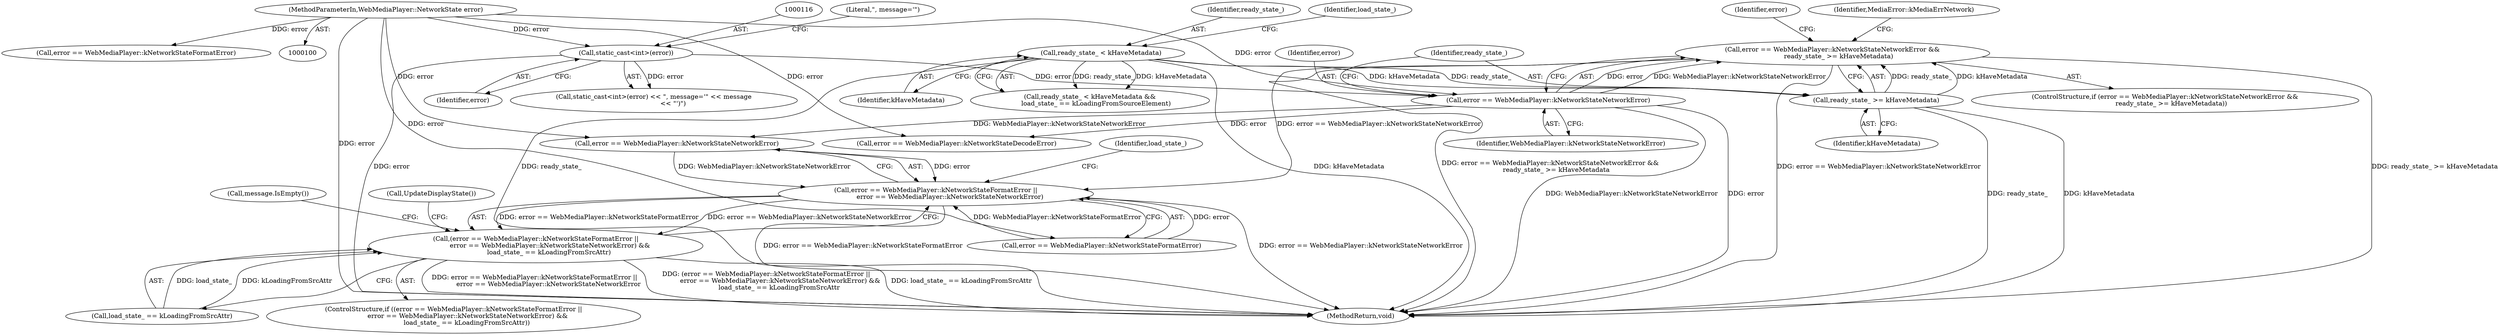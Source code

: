 digraph "1_Chrome_4504a474c069d07104237d0c03bfce7b29a42de6_0@API" {
"1000176" [label="(Call,error == WebMediaPlayer::kNetworkStateNetworkError &&\n      ready_state_ >= kHaveMetadata)"];
"1000177" [label="(Call,error == WebMediaPlayer::kNetworkStateNetworkError)"];
"1000115" [label="(Call,static_cast<int>(error))"];
"1000101" [label="(MethodParameterIn,WebMediaPlayer::NetworkState error)"];
"1000180" [label="(Call,ready_state_ >= kHaveMetadata)"];
"1000126" [label="(Call,ready_state_ < kHaveMetadata)"];
"1000201" [label="(Call,error == WebMediaPlayer::kNetworkStateFormatError ||\n              error == WebMediaPlayer::kNetworkStateNetworkError)"];
"1000200" [label="(Call,(error == WebMediaPlayer::kNetworkStateFormatError ||\n              error == WebMediaPlayer::kNetworkStateNetworkError) &&\n             load_state_ == kLoadingFromSrcAttr)"];
"1000182" [label="(Identifier,kHaveMetadata)"];
"1000175" [label="(ControlStructure,if (error == WebMediaPlayer::kNetworkStateNetworkError &&\n      ready_state_ >= kHaveMetadata))"];
"1000126" [label="(Call,ready_state_ < kHaveMetadata)"];
"1000128" [label="(Identifier,kHaveMetadata)"];
"1000191" [label="(Identifier,error)"];
"1000186" [label="(Identifier,MediaError::kMediaErrNetwork)"];
"1000177" [label="(Call,error == WebMediaPlayer::kNetworkStateNetworkError)"];
"1000130" [label="(Identifier,load_state_)"];
"1000180" [label="(Call,ready_state_ >= kHaveMetadata)"];
"1000205" [label="(Call,error == WebMediaPlayer::kNetworkStateNetworkError)"];
"1000117" [label="(Identifier,error)"];
"1000213" [label="(Call,message.IsEmpty())"];
"1000190" [label="(Call,error == WebMediaPlayer::kNetworkStateDecodeError)"];
"1000101" [label="(MethodParameterIn,WebMediaPlayer::NetworkState error)"];
"1000119" [label="(Literal,\", message='\")"];
"1000200" [label="(Call,(error == WebMediaPlayer::kNetworkStateFormatError ||\n              error == WebMediaPlayer::kNetworkStateNetworkError) &&\n             load_state_ == kLoadingFromSrcAttr)"];
"1000178" [label="(Identifier,error)"];
"1000125" [label="(Call,ready_state_ < kHaveMetadata &&\n      load_state_ == kLoadingFromSourceElement)"];
"1000127" [label="(Identifier,ready_state_)"];
"1000228" [label="(MethodReturn,void)"];
"1000202" [label="(Call,error == WebMediaPlayer::kNetworkStateFormatError)"];
"1000201" [label="(Call,error == WebMediaPlayer::kNetworkStateFormatError ||\n              error == WebMediaPlayer::kNetworkStateNetworkError)"];
"1000115" [label="(Call,static_cast<int>(error))"];
"1000179" [label="(Identifier,WebMediaPlayer::kNetworkStateNetworkError)"];
"1000176" [label="(Call,error == WebMediaPlayer::kNetworkStateNetworkError &&\n      ready_state_ >= kHaveMetadata)"];
"1000114" [label="(Call,static_cast<int>(error) << \", message='\" << message\n                   << \"')\")"];
"1000218" [label="(Call,error == WebMediaPlayer::kNetworkStateFormatError)"];
"1000209" [label="(Identifier,load_state_)"];
"1000208" [label="(Call,load_state_ == kLoadingFromSrcAttr)"];
"1000199" [label="(ControlStructure,if ((error == WebMediaPlayer::kNetworkStateFormatError ||\n              error == WebMediaPlayer::kNetworkStateNetworkError) &&\n             load_state_ == kLoadingFromSrcAttr))"];
"1000181" [label="(Identifier,ready_state_)"];
"1000227" [label="(Call,UpdateDisplayState())"];
"1000176" -> "1000175"  [label="AST: "];
"1000176" -> "1000177"  [label="CFG: "];
"1000176" -> "1000180"  [label="CFG: "];
"1000177" -> "1000176"  [label="AST: "];
"1000180" -> "1000176"  [label="AST: "];
"1000186" -> "1000176"  [label="CFG: "];
"1000191" -> "1000176"  [label="CFG: "];
"1000176" -> "1000228"  [label="DDG: ready_state_ >= kHaveMetadata"];
"1000176" -> "1000228"  [label="DDG: error == WebMediaPlayer::kNetworkStateNetworkError &&\n      ready_state_ >= kHaveMetadata"];
"1000176" -> "1000228"  [label="DDG: error == WebMediaPlayer::kNetworkStateNetworkError"];
"1000177" -> "1000176"  [label="DDG: error"];
"1000177" -> "1000176"  [label="DDG: WebMediaPlayer::kNetworkStateNetworkError"];
"1000180" -> "1000176"  [label="DDG: ready_state_"];
"1000180" -> "1000176"  [label="DDG: kHaveMetadata"];
"1000176" -> "1000201"  [label="DDG: error == WebMediaPlayer::kNetworkStateNetworkError"];
"1000177" -> "1000179"  [label="CFG: "];
"1000178" -> "1000177"  [label="AST: "];
"1000179" -> "1000177"  [label="AST: "];
"1000181" -> "1000177"  [label="CFG: "];
"1000177" -> "1000228"  [label="DDG: error"];
"1000177" -> "1000228"  [label="DDG: WebMediaPlayer::kNetworkStateNetworkError"];
"1000115" -> "1000177"  [label="DDG: error"];
"1000101" -> "1000177"  [label="DDG: error"];
"1000177" -> "1000190"  [label="DDG: error"];
"1000177" -> "1000205"  [label="DDG: WebMediaPlayer::kNetworkStateNetworkError"];
"1000115" -> "1000114"  [label="AST: "];
"1000115" -> "1000117"  [label="CFG: "];
"1000116" -> "1000115"  [label="AST: "];
"1000117" -> "1000115"  [label="AST: "];
"1000119" -> "1000115"  [label="CFG: "];
"1000115" -> "1000228"  [label="DDG: error"];
"1000115" -> "1000114"  [label="DDG: error"];
"1000101" -> "1000115"  [label="DDG: error"];
"1000101" -> "1000100"  [label="AST: "];
"1000101" -> "1000228"  [label="DDG: error"];
"1000101" -> "1000190"  [label="DDG: error"];
"1000101" -> "1000202"  [label="DDG: error"];
"1000101" -> "1000205"  [label="DDG: error"];
"1000101" -> "1000218"  [label="DDG: error"];
"1000180" -> "1000182"  [label="CFG: "];
"1000181" -> "1000180"  [label="AST: "];
"1000182" -> "1000180"  [label="AST: "];
"1000180" -> "1000228"  [label="DDG: ready_state_"];
"1000180" -> "1000228"  [label="DDG: kHaveMetadata"];
"1000126" -> "1000180"  [label="DDG: ready_state_"];
"1000126" -> "1000180"  [label="DDG: kHaveMetadata"];
"1000126" -> "1000125"  [label="AST: "];
"1000126" -> "1000128"  [label="CFG: "];
"1000127" -> "1000126"  [label="AST: "];
"1000128" -> "1000126"  [label="AST: "];
"1000130" -> "1000126"  [label="CFG: "];
"1000125" -> "1000126"  [label="CFG: "];
"1000126" -> "1000228"  [label="DDG: ready_state_"];
"1000126" -> "1000228"  [label="DDG: kHaveMetadata"];
"1000126" -> "1000125"  [label="DDG: ready_state_"];
"1000126" -> "1000125"  [label="DDG: kHaveMetadata"];
"1000201" -> "1000200"  [label="AST: "];
"1000201" -> "1000202"  [label="CFG: "];
"1000201" -> "1000205"  [label="CFG: "];
"1000202" -> "1000201"  [label="AST: "];
"1000205" -> "1000201"  [label="AST: "];
"1000209" -> "1000201"  [label="CFG: "];
"1000200" -> "1000201"  [label="CFG: "];
"1000201" -> "1000228"  [label="DDG: error == WebMediaPlayer::kNetworkStateNetworkError"];
"1000201" -> "1000228"  [label="DDG: error == WebMediaPlayer::kNetworkStateFormatError"];
"1000201" -> "1000200"  [label="DDG: error == WebMediaPlayer::kNetworkStateFormatError"];
"1000201" -> "1000200"  [label="DDG: error == WebMediaPlayer::kNetworkStateNetworkError"];
"1000202" -> "1000201"  [label="DDG: error"];
"1000202" -> "1000201"  [label="DDG: WebMediaPlayer::kNetworkStateFormatError"];
"1000205" -> "1000201"  [label="DDG: error"];
"1000205" -> "1000201"  [label="DDG: WebMediaPlayer::kNetworkStateNetworkError"];
"1000200" -> "1000199"  [label="AST: "];
"1000200" -> "1000208"  [label="CFG: "];
"1000208" -> "1000200"  [label="AST: "];
"1000213" -> "1000200"  [label="CFG: "];
"1000227" -> "1000200"  [label="CFG: "];
"1000200" -> "1000228"  [label="DDG: error == WebMediaPlayer::kNetworkStateFormatError ||\n              error == WebMediaPlayer::kNetworkStateNetworkError"];
"1000200" -> "1000228"  [label="DDG: (error == WebMediaPlayer::kNetworkStateFormatError ||\n              error == WebMediaPlayer::kNetworkStateNetworkError) &&\n             load_state_ == kLoadingFromSrcAttr"];
"1000200" -> "1000228"  [label="DDG: load_state_ == kLoadingFromSrcAttr"];
"1000208" -> "1000200"  [label="DDG: load_state_"];
"1000208" -> "1000200"  [label="DDG: kLoadingFromSrcAttr"];
}
